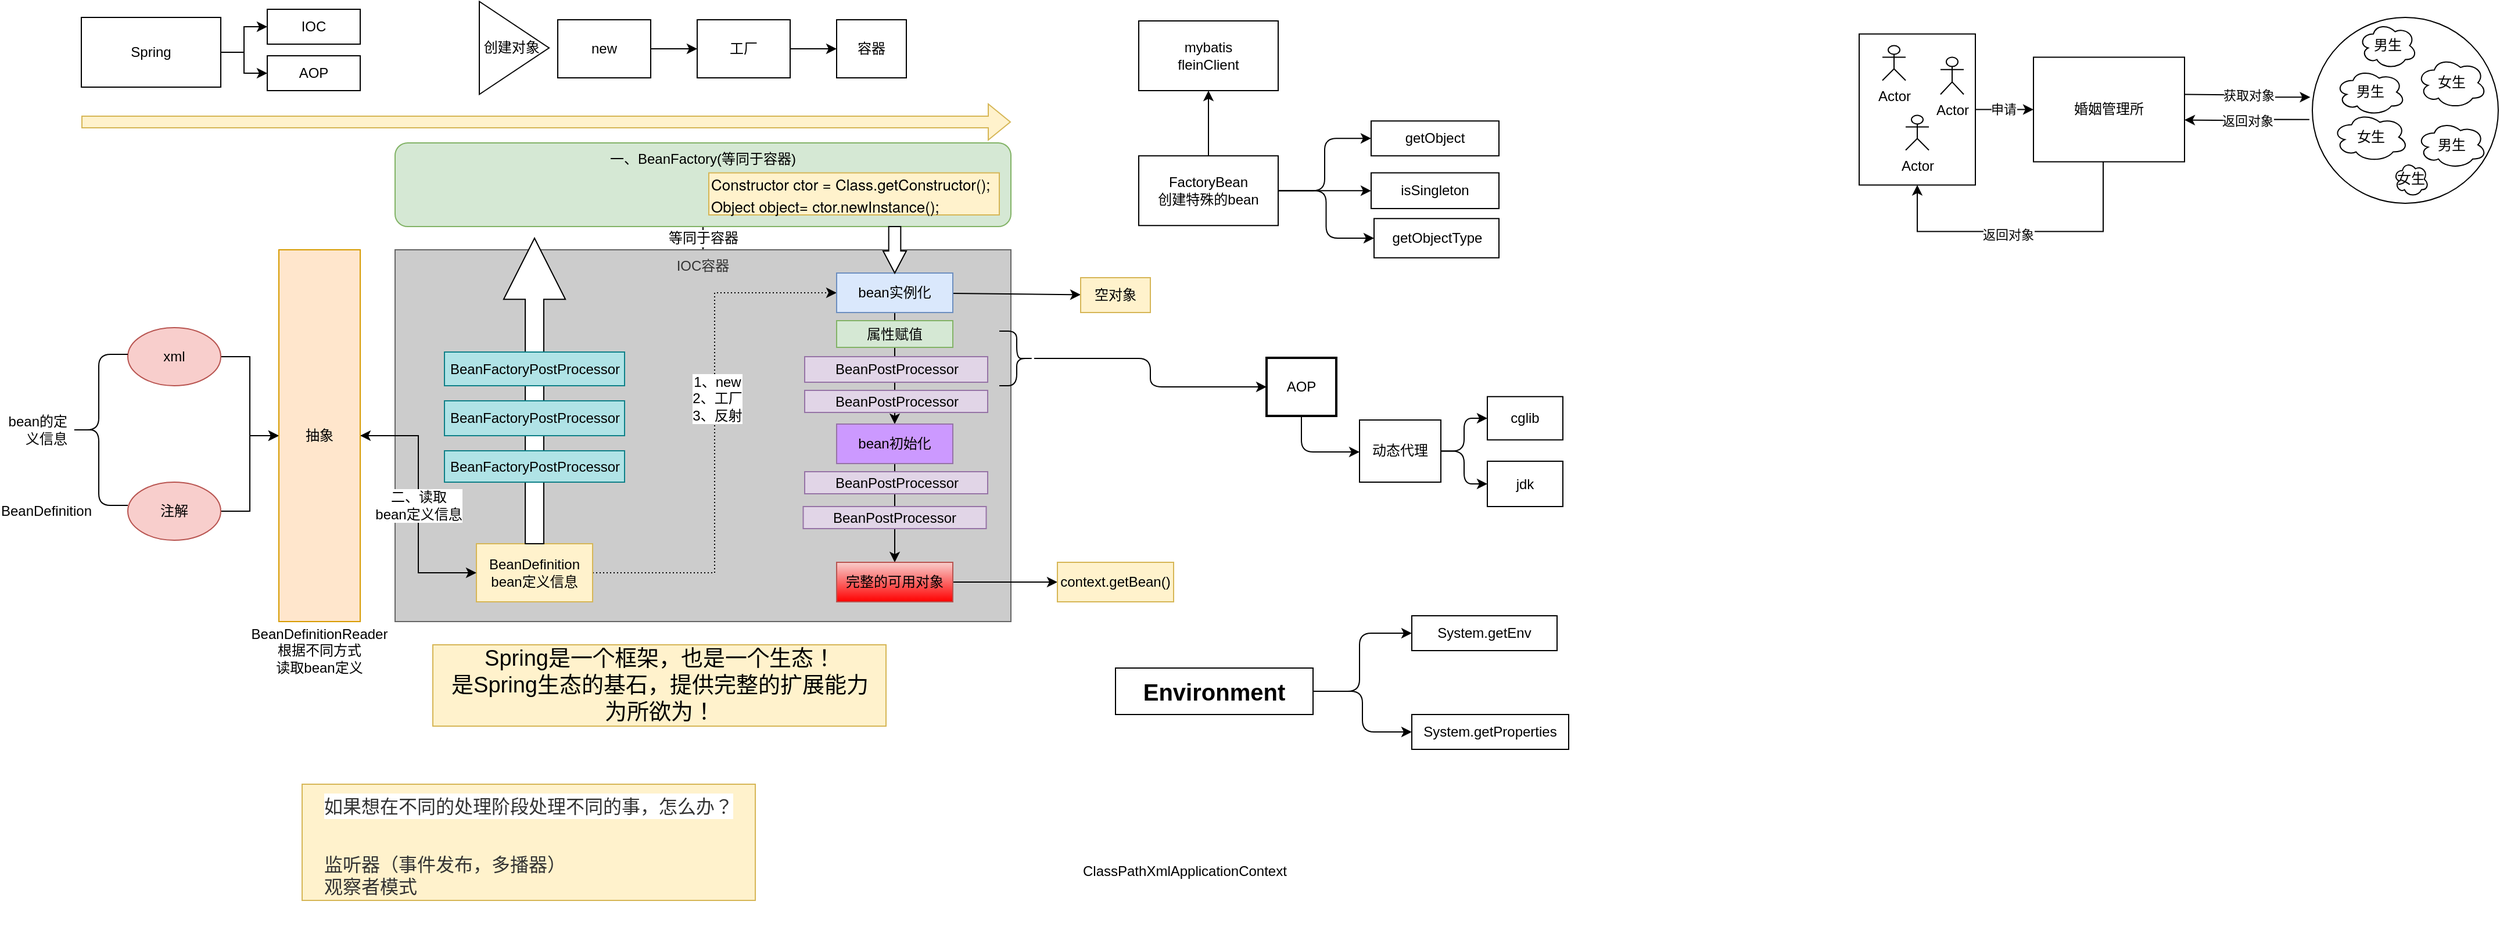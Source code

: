 <mxfile version="20.2.3" type="device" pages="2"><diagram id="kgpKYQtTHZ0yAKxKKP6v" name="Spring整体结构"><mxGraphModel dx="946" dy="609" grid="1" gridSize="10" guides="1" tooltips="1" connect="1" arrows="1" fold="1" page="1" pageScale="1" pageWidth="850" pageHeight="1100" math="0" shadow="0"><root><mxCell id="0"/><mxCell id="1" parent="0"/><mxCell id="DuQkBqiVRN8VABcNxgLt-51" style="edgeStyle=orthogonalEdgeStyle;rounded=0;orthogonalLoop=1;jettySize=auto;html=1;entryX=0;entryY=0.5;entryDx=0;entryDy=0;startSize=10;endSize=6;" edge="1" parent="1" source="DuQkBqiVRN8VABcNxgLt-45" target="DuQkBqiVRN8VABcNxgLt-23"><mxGeometry relative="1" as="geometry"/></mxCell><mxCell id="DuQkBqiVRN8VABcNxgLt-55" value="申请" style="edgeLabel;html=1;align=center;verticalAlign=middle;resizable=0;points=[];" vertex="1" connectable="0" parent="DuQkBqiVRN8VABcNxgLt-51"><mxGeometry x="-0.04" y="1" relative="1" as="geometry"><mxPoint as="offset"/></mxGeometry></mxCell><mxCell id="DuQkBqiVRN8VABcNxgLt-45" value="" style="rounded=0;whiteSpace=wrap;html=1;" vertex="1" parent="1"><mxGeometry x="1600" y="34.25" width="100" height="130" as="geometry"/></mxCell><mxCell id="DuQkBqiVRN8VABcNxgLt-56" value="返回对象" style="edgeStyle=orthogonalEdgeStyle;rounded=0;orthogonalLoop=1;jettySize=auto;html=1;startSize=10;endSize=6;exitX=-0.016;exitY=0.549;exitDx=0;exitDy=0;exitPerimeter=0;" edge="1" parent="1" source="DuQkBqiVRN8VABcNxgLt-41"><mxGeometry relative="1" as="geometry"><mxPoint x="1918" y="108.25" as="sourcePoint"/><mxPoint x="1880" y="108.25" as="targetPoint"/></mxGeometry></mxCell><mxCell id="DuQkBqiVRN8VABcNxgLt-41" value="" style="ellipse;whiteSpace=wrap;html=1;aspect=fixed;" vertex="1" parent="1"><mxGeometry x="1990" y="20.0" width="160" height="160" as="geometry"/></mxCell><mxCell id="DuQkBqiVRN8VABcNxgLt-4" value="" style="edgeStyle=orthogonalEdgeStyle;rounded=0;orthogonalLoop=1;jettySize=auto;html=1;" edge="1" parent="1" source="DuQkBqiVRN8VABcNxgLt-1" target="DuQkBqiVRN8VABcNxgLt-3"><mxGeometry relative="1" as="geometry"/></mxCell><mxCell id="DuQkBqiVRN8VABcNxgLt-6" style="edgeStyle=orthogonalEdgeStyle;rounded=0;orthogonalLoop=1;jettySize=auto;html=1;" edge="1" parent="1" source="DuQkBqiVRN8VABcNxgLt-1" target="DuQkBqiVRN8VABcNxgLt-5"><mxGeometry relative="1" as="geometry"/></mxCell><mxCell id="DuQkBqiVRN8VABcNxgLt-1" value="Spring" style="rounded=0;whiteSpace=wrap;html=1;" vertex="1" parent="1"><mxGeometry x="70" y="20" width="120" height="60" as="geometry"/></mxCell><mxCell id="DuQkBqiVRN8VABcNxgLt-3" value="IOC" style="whiteSpace=wrap;html=1;rounded=0;" vertex="1" parent="1"><mxGeometry x="230" y="13" width="80" height="30" as="geometry"/></mxCell><mxCell id="DuQkBqiVRN8VABcNxgLt-5" value="AOP" style="whiteSpace=wrap;html=1;rounded=0;" vertex="1" parent="1"><mxGeometry x="230" y="53" width="80" height="30" as="geometry"/></mxCell><mxCell id="DuQkBqiVRN8VABcNxgLt-9" value="" style="edgeStyle=orthogonalEdgeStyle;rounded=0;orthogonalLoop=1;jettySize=auto;html=1;" edge="1" parent="1" source="DuQkBqiVRN8VABcNxgLt-7" target="DuQkBqiVRN8VABcNxgLt-8"><mxGeometry relative="1" as="geometry"/></mxCell><mxCell id="DuQkBqiVRN8VABcNxgLt-7" value="new" style="rounded=0;whiteSpace=wrap;html=1;" vertex="1" parent="1"><mxGeometry x="480" y="22" width="80" height="50" as="geometry"/></mxCell><mxCell id="DuQkBqiVRN8VABcNxgLt-11" value="" style="edgeStyle=orthogonalEdgeStyle;rounded=0;orthogonalLoop=1;jettySize=auto;html=1;" edge="1" parent="1" source="DuQkBqiVRN8VABcNxgLt-8" target="DuQkBqiVRN8VABcNxgLt-10"><mxGeometry relative="1" as="geometry"/></mxCell><mxCell id="DuQkBqiVRN8VABcNxgLt-8" value="工厂" style="whiteSpace=wrap;html=1;rounded=0;" vertex="1" parent="1"><mxGeometry x="600" y="22" width="80" height="50" as="geometry"/></mxCell><mxCell id="DuQkBqiVRN8VABcNxgLt-10" value="容器" style="whiteSpace=wrap;html=1;rounded=0;" vertex="1" parent="1"><mxGeometry x="720" y="22" width="60" height="50" as="geometry"/></mxCell><mxCell id="DuQkBqiVRN8VABcNxgLt-58" style="edgeStyle=orthogonalEdgeStyle;rounded=0;orthogonalLoop=1;jettySize=auto;html=1;startSize=10;endSize=6;" edge="1" parent="1" source="DuQkBqiVRN8VABcNxgLt-13" target="DuQkBqiVRN8VABcNxgLt-69"><mxGeometry relative="1" as="geometry"><mxPoint x="235" y="266.5" as="targetPoint"/><Array as="points"/></mxGeometry></mxCell><mxCell id="DuQkBqiVRN8VABcNxgLt-13" value="xml" style="ellipse;whiteSpace=wrap;html=1;fillColor=#f8cecc;strokeColor=#b85450;" vertex="1" parent="1"><mxGeometry x="110" y="287" width="80" height="50" as="geometry"/></mxCell><mxCell id="DuQkBqiVRN8VABcNxgLt-73" style="edgeStyle=orthogonalEdgeStyle;rounded=0;orthogonalLoop=1;jettySize=auto;html=1;entryX=0;entryY=0.5;entryDx=0;entryDy=0;startSize=10;endSize=6;" edge="1" parent="1" source="DuQkBqiVRN8VABcNxgLt-14" target="DuQkBqiVRN8VABcNxgLt-69"><mxGeometry relative="1" as="geometry"/></mxCell><mxCell id="DuQkBqiVRN8VABcNxgLt-14" value="注解" style="ellipse;whiteSpace=wrap;html=1;fillColor=#f8cecc;strokeColor=#b85450;" vertex="1" parent="1"><mxGeometry x="110" y="420" width="80" height="50" as="geometry"/></mxCell><mxCell id="DuQkBqiVRN8VABcNxgLt-157" value="" style="edgeStyle=orthogonalEdgeStyle;orthogonalLoop=1;jettySize=auto;html=1;fontFamily=Helvetica;fontSize=12;fontColor=default;endArrow=classic;startSize=10;endSize=6;" edge="1" parent="1" source="DuQkBqiVRN8VABcNxgLt-15" target="DuQkBqiVRN8VABcNxgLt-69"><mxGeometry relative="1" as="geometry"/></mxCell><mxCell id="DuQkBqiVRN8VABcNxgLt-15" value="IOC容器" style="rounded=0;whiteSpace=wrap;html=1;labelPosition=center;verticalLabelPosition=middle;align=center;verticalAlign=top;fillColor=#CCCCCC;fontColor=#333333;strokeColor=#666666;" vertex="1" parent="1"><mxGeometry x="340" y="220" width="530" height="320" as="geometry"/></mxCell><mxCell id="DuQkBqiVRN8VABcNxgLt-20" value="" style="shape=flexArrow;endArrow=classic;html=1;rounded=0;fillColor=#fff2cc;strokeColor=#d6b656;endSize=6;startSize=10;" edge="1" parent="1"><mxGeometry width="50" height="50" relative="1" as="geometry"><mxPoint x="70" y="110" as="sourcePoint"/><mxPoint x="870" y="110" as="targetPoint"/></mxGeometry></mxCell><mxCell id="ebe58x570X9mP_cgalRo-2" value="等同于容器" style="edgeStyle=orthogonalEdgeStyle;orthogonalLoop=1;jettySize=auto;html=1;fontFamily=Helvetica;fontSize=12;fontColor=default;endArrow=classic;startSize=10;endSize=6;" edge="1" parent="1" source="DuQkBqiVRN8VABcNxgLt-21" target="DuQkBqiVRN8VABcNxgLt-15"><mxGeometry relative="1" as="geometry"/></mxCell><mxCell id="DuQkBqiVRN8VABcNxgLt-21" value="一、BeanFactory(等同于容器)" style="rounded=1;whiteSpace=wrap;html=1;fillColor=#d5e8d4;strokeColor=#82b366;verticalAlign=top;" vertex="1" parent="1"><mxGeometry x="340" y="128" width="530" height="72" as="geometry"/></mxCell><mxCell id="DuQkBqiVRN8VABcNxgLt-42" value="获取对象" style="edgeStyle=orthogonalEdgeStyle;rounded=0;orthogonalLoop=1;jettySize=auto;html=1;startSize=10;endSize=6;entryX=-0.011;entryY=0.429;entryDx=0;entryDy=0;entryPerimeter=0;" edge="1" parent="1" target="DuQkBqiVRN8VABcNxgLt-41"><mxGeometry relative="1" as="geometry"><mxPoint x="1880" y="86.25" as="sourcePoint"/><mxPoint x="1918" y="86.25" as="targetPoint"/></mxGeometry></mxCell><mxCell id="DuQkBqiVRN8VABcNxgLt-48" style="edgeStyle=orthogonalEdgeStyle;rounded=0;orthogonalLoop=1;jettySize=auto;html=1;entryX=0.5;entryY=1;entryDx=0;entryDy=0;startSize=10;endSize=6;" edge="1" parent="1" source="DuQkBqiVRN8VABcNxgLt-23" target="DuQkBqiVRN8VABcNxgLt-45"><mxGeometry relative="1" as="geometry"><Array as="points"><mxPoint x="1810" y="204.25"/><mxPoint x="1650" y="204.25"/></Array></mxGeometry></mxCell><mxCell id="DuQkBqiVRN8VABcNxgLt-49" value="返回对象" style="edgeLabel;html=1;align=center;verticalAlign=middle;resizable=0;points=[];" vertex="1" connectable="0" parent="DuQkBqiVRN8VABcNxgLt-48"><mxGeometry x="0.092" y="2" relative="1" as="geometry"><mxPoint as="offset"/></mxGeometry></mxCell><mxCell id="DuQkBqiVRN8VABcNxgLt-23" value="婚姻管理所" style="rounded=0;whiteSpace=wrap;html=1;" vertex="1" parent="1"><mxGeometry x="1750" y="54.25" width="130" height="90" as="geometry"/></mxCell><mxCell id="DuQkBqiVRN8VABcNxgLt-24" value="Actor" style="shape=umlActor;verticalLabelPosition=bottom;verticalAlign=top;html=1;outlineConnect=0;" vertex="1" parent="1"><mxGeometry x="1620" y="44.25" width="20" height="30" as="geometry"/></mxCell><mxCell id="DuQkBqiVRN8VABcNxgLt-25" value="男生&lt;br&gt;" style="ellipse;shape=cloud;whiteSpace=wrap;html=1;" vertex="1" parent="1"><mxGeometry x="2010" y="64.25" width="60" height="40" as="geometry"/></mxCell><mxCell id="DuQkBqiVRN8VABcNxgLt-26" value="女生" style="ellipse;shape=cloud;whiteSpace=wrap;html=1;" vertex="1" parent="1"><mxGeometry x="2080" y="54.25" width="60" height="44" as="geometry"/></mxCell><mxCell id="DuQkBqiVRN8VABcNxgLt-28" value="Actor" style="shape=umlActor;verticalLabelPosition=bottom;verticalAlign=top;html=1;outlineConnect=0;" vertex="1" parent="1"><mxGeometry x="1670" y="54.25" width="20" height="32" as="geometry"/></mxCell><mxCell id="DuQkBqiVRN8VABcNxgLt-29" value="Actor" style="shape=umlActor;verticalLabelPosition=bottom;verticalAlign=top;html=1;outlineConnect=0;" vertex="1" parent="1"><mxGeometry x="1640" y="104.25" width="20" height="30" as="geometry"/></mxCell><mxCell id="DuQkBqiVRN8VABcNxgLt-37" value="男生&lt;br&gt;" style="ellipse;shape=cloud;whiteSpace=wrap;html=1;" vertex="1" parent="1"><mxGeometry x="2030" y="24.25" width="50" height="40" as="geometry"/></mxCell><mxCell id="DuQkBqiVRN8VABcNxgLt-38" value="男生&lt;br&gt;" style="ellipse;shape=cloud;whiteSpace=wrap;html=1;" vertex="1" parent="1"><mxGeometry x="2080" y="109.25" width="60" height="40.75" as="geometry"/></mxCell><mxCell id="DuQkBqiVRN8VABcNxgLt-39" value="女生" style="ellipse;shape=cloud;whiteSpace=wrap;html=1;" vertex="1" parent="1"><mxGeometry x="2007.5" y="101.75" width="65" height="42.5" as="geometry"/></mxCell><mxCell id="DuQkBqiVRN8VABcNxgLt-57" value="女生" style="ellipse;shape=cloud;whiteSpace=wrap;html=1;" vertex="1" parent="1"><mxGeometry x="2060" y="144.25" width="30" height="30" as="geometry"/></mxCell><mxCell id="DuQkBqiVRN8VABcNxgLt-64" value="bean的定义信息" style="shape=curlyBracket;whiteSpace=wrap;html=1;rounded=1;labelPosition=left;verticalLabelPosition=middle;align=right;verticalAlign=middle;" vertex="1" parent="1"><mxGeometry x="60" y="310" width="50" height="130" as="geometry"/></mxCell><mxCell id="DuQkBqiVRN8VABcNxgLt-66" value="BeanDefinition" style="text;html=1;strokeColor=none;fillColor=none;align=center;verticalAlign=middle;whiteSpace=wrap;rounded=0;" vertex="1" parent="1"><mxGeometry y="430" width="80" height="30" as="geometry"/></mxCell><mxCell id="DuQkBqiVRN8VABcNxgLt-83" style="edgeStyle=orthogonalEdgeStyle;rounded=0;orthogonalLoop=1;jettySize=auto;html=1;entryX=0;entryY=0.5;entryDx=0;entryDy=0;startSize=10;endSize=6;dashed=1;dashPattern=1 2;" edge="1" parent="1" source="DuQkBqiVRN8VABcNxgLt-68" target="DuQkBqiVRN8VABcNxgLt-75"><mxGeometry relative="1" as="geometry"/></mxCell><mxCell id="DuQkBqiVRN8VABcNxgLt-100" value="1、new&lt;br&gt;2、工厂&lt;br&gt;3、反射" style="edgeLabel;html=1;align=center;verticalAlign=middle;resizable=0;points=[];fontSize=12;fontFamily=Helvetica;fontColor=default;" vertex="1" connectable="0" parent="DuQkBqiVRN8VABcNxgLt-83"><mxGeometry x="0.13" y="-1" relative="1" as="geometry"><mxPoint x="1" as="offset"/></mxGeometry></mxCell><mxCell id="DuQkBqiVRN8VABcNxgLt-68" value="BeanDefinition&lt;br&gt;bean定义信息" style="rounded=0;whiteSpace=wrap;html=1;fillColor=#fff2cc;strokeColor=#d6b656;" vertex="1" parent="1"><mxGeometry x="410" y="473" width="100" height="50" as="geometry"/></mxCell><mxCell id="DuQkBqiVRN8VABcNxgLt-74" style="edgeStyle=orthogonalEdgeStyle;rounded=0;orthogonalLoop=1;jettySize=auto;html=1;entryX=0;entryY=0.5;entryDx=0;entryDy=0;startSize=10;endSize=6;" edge="1" parent="1" source="DuQkBqiVRN8VABcNxgLt-69" target="DuQkBqiVRN8VABcNxgLt-68"><mxGeometry relative="1" as="geometry"/></mxCell><mxCell id="DuQkBqiVRN8VABcNxgLt-156" value="二、读取&lt;br&gt;bean定义信息" style="edgeLabel;html=1;align=center;verticalAlign=middle;resizable=0;points=[];fontSize=12;fontFamily=Helvetica;fontColor=default;" vertex="1" connectable="0" parent="DuQkBqiVRN8VABcNxgLt-74"><mxGeometry x="-0.642" y="-1" relative="1" as="geometry"><mxPoint x="11" y="59" as="offset"/></mxGeometry></mxCell><mxCell id="DuQkBqiVRN8VABcNxgLt-69" value="抽象" style="rounded=0;whiteSpace=wrap;html=1;verticalAlign=middle;fillColor=#ffe6cc;strokeColor=#d79b00;" vertex="1" parent="1"><mxGeometry x="240" y="220" width="70" height="320" as="geometry"/></mxCell><mxCell id="DuQkBqiVRN8VABcNxgLt-70" value="BeanDefinitionReader&lt;br&gt;根据不同方式&lt;br&gt;读取bean定义" style="text;html=1;strokeColor=none;fillColor=none;align=center;verticalAlign=middle;whiteSpace=wrap;rounded=0;" vertex="1" parent="1"><mxGeometry x="235" y="550" width="80" height="30" as="geometry"/></mxCell><mxCell id="DuQkBqiVRN8VABcNxgLt-96" style="rounded=0;orthogonalLoop=1;jettySize=auto;html=1;fontSize=12;startSize=10;endSize=6;elbow=vertical;" edge="1" parent="1" source="DuQkBqiVRN8VABcNxgLt-75" target="DuQkBqiVRN8VABcNxgLt-93"><mxGeometry relative="1" as="geometry"/></mxCell><mxCell id="DuQkBqiVRN8VABcNxgLt-99" style="edgeStyle=orthogonalEdgeStyle;orthogonalLoop=1;jettySize=auto;html=1;fontFamily=Helvetica;fontSize=12;fontColor=default;endArrow=classic;startSize=10;endSize=6;" edge="1" parent="1" source="DuQkBqiVRN8VABcNxgLt-75" target="DuQkBqiVRN8VABcNxgLt-77"><mxGeometry relative="1" as="geometry"/></mxCell><mxCell id="DuQkBqiVRN8VABcNxgLt-75" value="bean实例化" style="rounded=0;whiteSpace=wrap;html=1;fillColor=#dae8fc;strokeColor=#6c8ebf;" vertex="1" parent="1"><mxGeometry x="720" y="240" width="100" height="34" as="geometry"/></mxCell><mxCell id="DuQkBqiVRN8VABcNxgLt-105" style="edgeStyle=orthogonalEdgeStyle;orthogonalLoop=1;jettySize=auto;html=1;fontFamily=Helvetica;fontSize=12;fontColor=default;endArrow=classic;startSize=10;endSize=6;" edge="1" parent="1" source="DuQkBqiVRN8VABcNxgLt-77" target="DuQkBqiVRN8VABcNxgLt-101"><mxGeometry relative="1" as="geometry"/></mxCell><mxCell id="DuQkBqiVRN8VABcNxgLt-77" value="bean初始化" style="rounded=0;whiteSpace=wrap;html=1;fillColor=#CC99FF;strokeColor=#9673a6;" vertex="1" parent="1"><mxGeometry x="720" y="370" width="100" height="34" as="geometry"/></mxCell><mxCell id="DuQkBqiVRN8VABcNxgLt-91" value="&lt;p style=&quot;margin: 0px; font-variant-numeric: normal; font-variant-east-asian: normal; font-stretch: normal; font-size: 13px; line-height: normal; font-family: &amp;quot;Helvetica Neue&amp;quot;;&quot; class=&quot;p1&quot;&gt;Constructor ctor = Class.getConstructor();&lt;/p&gt;&lt;p style=&quot;margin: 0px; font-variant-numeric: normal; font-variant-east-asian: normal; font-stretch: normal; font-size: 13px; line-height: normal; font-family: &amp;quot;Helvetica Neue&amp;quot;;&quot; class=&quot;p1&quot;&gt;&lt;span style=&quot;background-color: initial;&quot;&gt;Object object= ctor.newInstance&lt;/span&gt;();&lt;/p&gt;" style="text;html=1;strokeColor=#d6b656;fillColor=#fff2cc;align=left;verticalAlign=middle;whiteSpace=wrap;rounded=0;fontSize=12;" vertex="1" parent="1"><mxGeometry x="610" y="153.78" width="250" height="36.22" as="geometry"/></mxCell><mxCell id="DuQkBqiVRN8VABcNxgLt-93" value="空对象" style="text;html=1;strokeColor=#d6b656;fillColor=#fff2cc;align=center;verticalAlign=middle;whiteSpace=wrap;rounded=0;fontSize=12;" vertex="1" parent="1"><mxGeometry x="930" y="244" width="60" height="30" as="geometry"/></mxCell><mxCell id="DuQkBqiVRN8VABcNxgLt-104" value="" style="edgeStyle=orthogonalEdgeStyle;orthogonalLoop=1;jettySize=auto;html=1;fontFamily=Helvetica;fontSize=12;fontColor=default;endArrow=classic;startSize=10;endSize=6;" edge="1" parent="1" source="DuQkBqiVRN8VABcNxgLt-101" target="DuQkBqiVRN8VABcNxgLt-103"><mxGeometry relative="1" as="geometry"/></mxCell><mxCell id="DuQkBqiVRN8VABcNxgLt-101" value="完整的可用对象" style="rounded=0;whiteSpace=wrap;html=1;fillColor=#f8cecc;strokeColor=#b85450;gradientColor=#FF0000;" vertex="1" parent="1"><mxGeometry x="720" y="489" width="100" height="34" as="geometry"/></mxCell><mxCell id="DuQkBqiVRN8VABcNxgLt-103" value="context.getBean()" style="rounded=0;whiteSpace=wrap;html=1;fillColor=#fff2cc;strokeColor=#d6b656;" vertex="1" parent="1"><mxGeometry x="910" y="489" width="100" height="34" as="geometry"/></mxCell><mxCell id="DuQkBqiVRN8VABcNxgLt-106" value="Spring是一个框架，也是一个生态！&lt;br style=&quot;font-size: 19px;&quot;&gt;是Spring生态的基石，提供完整的扩展能力&lt;br&gt;为所欲为！" style="text;html=1;strokeColor=#d6b656;fillColor=#fff2cc;align=center;verticalAlign=middle;whiteSpace=wrap;rounded=0;fontFamily=Helvetica;fontSize=19;" vertex="1" parent="1"><mxGeometry x="372.5" y="560" width="390" height="70" as="geometry"/></mxCell><mxCell id="DuQkBqiVRN8VABcNxgLt-107" value="" style="shape=singleArrow;direction=north;whiteSpace=wrap;html=1;fontFamily=Helvetica;fontSize=22;fontColor=default;" vertex="1" parent="1"><mxGeometry x="433.44" y="210" width="53.12" height="263" as="geometry"/></mxCell><mxCell id="DuQkBqiVRN8VABcNxgLt-109" value="BeanFactoryPostProcessor" style="rounded=0;whiteSpace=wrap;html=1;fontFamily=Helvetica;fontSize=12;fillColor=#b0e3e6;strokeColor=#0e8088;" vertex="1" parent="1"><mxGeometry x="382.5" y="308" width="155" height="29" as="geometry"/></mxCell><mxCell id="DuQkBqiVRN8VABcNxgLt-110" value="BeanFactoryPostProcessor" style="rounded=0;whiteSpace=wrap;html=1;fontFamily=Helvetica;fontSize=12;fillColor=#b0e3e6;strokeColor=#0e8088;" vertex="1" parent="1"><mxGeometry x="382.5" y="350" width="155" height="30" as="geometry"/></mxCell><mxCell id="DuQkBqiVRN8VABcNxgLt-111" value="BeanFactoryPostProcessor" style="rounded=0;whiteSpace=wrap;html=1;fontFamily=Helvetica;fontSize=12;fillColor=#b0e3e6;strokeColor=#0e8088;" vertex="1" parent="1"><mxGeometry x="382.5" y="393" width="155" height="27" as="geometry"/></mxCell><mxCell id="DuQkBqiVRN8VABcNxgLt-114" value="BeanPostProcessor" style="rounded=0;whiteSpace=wrap;html=1;fontFamily=Helvetica;fontSize=12;fillColor=#e1d5e7;strokeColor=#9673a6;" vertex="1" parent="1"><mxGeometry x="692.5" y="312" width="157.5" height="22" as="geometry"/></mxCell><mxCell id="DuQkBqiVRN8VABcNxgLt-115" value="BeanPostProcessor" style="rounded=0;whiteSpace=wrap;html=1;fontFamily=Helvetica;fontSize=12;fillColor=#e1d5e7;strokeColor=#9673a6;" vertex="1" parent="1"><mxGeometry x="692.5" y="341" width="157.5" height="19" as="geometry"/></mxCell><mxCell id="DuQkBqiVRN8VABcNxgLt-116" value="BeanPostProcessor" style="rounded=0;whiteSpace=wrap;html=1;fontFamily=Helvetica;fontSize=12;fillColor=#e1d5e7;strokeColor=#9673a6;" vertex="1" parent="1"><mxGeometry x="692.5" y="411" width="157.5" height="19" as="geometry"/></mxCell><mxCell id="DuQkBqiVRN8VABcNxgLt-117" value="BeanPostProcessor" style="rounded=0;whiteSpace=wrap;html=1;fontFamily=Helvetica;fontSize=12;fillColor=#e1d5e7;strokeColor=#9673a6;" vertex="1" parent="1"><mxGeometry x="691.25" y="441" width="157.5" height="19" as="geometry"/></mxCell><mxCell id="DuQkBqiVRN8VABcNxgLt-120" value="" style="edgeStyle=orthogonalEdgeStyle;orthogonalLoop=1;jettySize=auto;html=1;fontFamily=Helvetica;fontSize=12;fontColor=default;endArrow=classic;startSize=10;endSize=6;" edge="1" parent="1" source="DuQkBqiVRN8VABcNxgLt-118" target="DuQkBqiVRN8VABcNxgLt-119"><mxGeometry relative="1" as="geometry"><Array as="points"><mxPoint x="1120" y="394"/><mxPoint x="1120" y="397"/></Array></mxGeometry></mxCell><mxCell id="DuQkBqiVRN8VABcNxgLt-118" value="AOP" style="rounded=0;whiteSpace=wrap;html=1;fontFamily=Helvetica;fontSize=12;fontColor=default;strokeWidth=2;" vertex="1" parent="1"><mxGeometry x="1090" y="313" width="60" height="50" as="geometry"/></mxCell><mxCell id="DuQkBqiVRN8VABcNxgLt-124" value="" style="edgeStyle=orthogonalEdgeStyle;orthogonalLoop=1;jettySize=auto;html=1;fontFamily=Helvetica;fontSize=12;fontColor=default;endArrow=classic;startSize=10;endSize=6;" edge="1" parent="1" source="DuQkBqiVRN8VABcNxgLt-119" target="DuQkBqiVRN8VABcNxgLt-122"><mxGeometry relative="1" as="geometry"/></mxCell><mxCell id="DuQkBqiVRN8VABcNxgLt-128" value="" style="edgeStyle=orthogonalEdgeStyle;orthogonalLoop=1;jettySize=auto;html=1;fontFamily=Helvetica;fontSize=12;fontColor=default;endArrow=classic;startSize=10;endSize=6;" edge="1" parent="1" source="DuQkBqiVRN8VABcNxgLt-119" target="DuQkBqiVRN8VABcNxgLt-127"><mxGeometry relative="1" as="geometry"/></mxCell><mxCell id="DuQkBqiVRN8VABcNxgLt-119" value="动态代理" style="whiteSpace=wrap;html=1;rounded=0;" vertex="1" parent="1"><mxGeometry x="1170" y="366.5" width="70" height="53.5" as="geometry"/></mxCell><mxCell id="DuQkBqiVRN8VABcNxgLt-122" value="cglib" style="whiteSpace=wrap;html=1;rounded=0;" vertex="1" parent="1"><mxGeometry x="1280" y="346.38" width="65" height="37.25" as="geometry"/></mxCell><mxCell id="DuQkBqiVRN8VABcNxgLt-127" value="jdk" style="whiteSpace=wrap;html=1;rounded=0;" vertex="1" parent="1"><mxGeometry x="1280" y="402" width="65" height="39" as="geometry"/></mxCell><mxCell id="DuQkBqiVRN8VABcNxgLt-132" value="" style="edgeStyle=orthogonalEdgeStyle;orthogonalLoop=1;jettySize=auto;html=1;fontFamily=Helvetica;fontSize=12;fontColor=default;endArrow=classic;startSize=10;endSize=6;" edge="1" parent="1" source="DuQkBqiVRN8VABcNxgLt-129" target="DuQkBqiVRN8VABcNxgLt-118"><mxGeometry relative="1" as="geometry"/></mxCell><mxCell id="DuQkBqiVRN8VABcNxgLt-129" value="" style="shape=curlyBracket;whiteSpace=wrap;html=1;rounded=1;labelPosition=left;verticalLabelPosition=middle;align=right;verticalAlign=middle;rotation=-180;" vertex="1" parent="1"><mxGeometry x="860" y="290" width="30" height="47" as="geometry"/></mxCell><mxCell id="DuQkBqiVRN8VABcNxgLt-92" value="" style="shape=singleArrow;direction=south;whiteSpace=wrap;html=1;fontSize=12;arrowWidth=0.517;arrowSize=0.475;" vertex="1" parent="1"><mxGeometry x="760" y="200" width="20" height="40" as="geometry"/></mxCell><mxCell id="DuQkBqiVRN8VABcNxgLt-138" value="" style="edgeStyle=orthogonalEdgeStyle;orthogonalLoop=1;jettySize=auto;html=1;fontFamily=Helvetica;fontSize=12;fontColor=default;endArrow=classic;startSize=10;endSize=6;" edge="1" parent="1" source="DuQkBqiVRN8VABcNxgLt-136" target="DuQkBqiVRN8VABcNxgLt-137"><mxGeometry relative="1" as="geometry"/></mxCell><mxCell id="DuQkBqiVRN8VABcNxgLt-140" value="" style="edgeStyle=orthogonalEdgeStyle;orthogonalLoop=1;jettySize=auto;html=1;fontFamily=Helvetica;fontSize=12;fontColor=default;endArrow=classic;startSize=10;endSize=6;" edge="1" parent="1" source="DuQkBqiVRN8VABcNxgLt-136" target="DuQkBqiVRN8VABcNxgLt-139"><mxGeometry relative="1" as="geometry"/></mxCell><mxCell id="DuQkBqiVRN8VABcNxgLt-142" value="" style="edgeStyle=orthogonalEdgeStyle;orthogonalLoop=1;jettySize=auto;html=1;fontFamily=Helvetica;fontSize=12;fontColor=default;endArrow=classic;startSize=10;endSize=6;" edge="1" parent="1" source="DuQkBqiVRN8VABcNxgLt-136" target="DuQkBqiVRN8VABcNxgLt-141"><mxGeometry relative="1" as="geometry"/></mxCell><mxCell id="DuQkBqiVRN8VABcNxgLt-145" value="" style="edgeStyle=orthogonalEdgeStyle;orthogonalLoop=1;jettySize=auto;html=1;fontFamily=Helvetica;fontSize=12;fontColor=default;endArrow=classic;startSize=10;endSize=6;" edge="1" parent="1" source="DuQkBqiVRN8VABcNxgLt-136" target="DuQkBqiVRN8VABcNxgLt-144"><mxGeometry relative="1" as="geometry"/></mxCell><mxCell id="DuQkBqiVRN8VABcNxgLt-136" value="FactoryBean&lt;br&gt;创建特殊的bean" style="rounded=0;whiteSpace=wrap;html=1;fontFamily=Helvetica;fontSize=12;strokeWidth=1;" vertex="1" parent="1"><mxGeometry x="980" y="139.13" width="120" height="60" as="geometry"/></mxCell><mxCell id="DuQkBqiVRN8VABcNxgLt-137" value="getObject" style="rounded=0;whiteSpace=wrap;html=1;fontFamily=Helvetica;fontSize=12;strokeWidth=1;" vertex="1" parent="1"><mxGeometry x="1180" y="109.13" width="110" height="30" as="geometry"/></mxCell><mxCell id="DuQkBqiVRN8VABcNxgLt-139" value="isSingleton" style="whiteSpace=wrap;html=1;rounded=0;strokeWidth=1;" vertex="1" parent="1"><mxGeometry x="1180" y="153.76" width="110" height="30.75" as="geometry"/></mxCell><mxCell id="DuQkBqiVRN8VABcNxgLt-141" value="getObjectType" style="whiteSpace=wrap;html=1;rounded=0;strokeWidth=1;" vertex="1" parent="1"><mxGeometry x="1182.5" y="193.13" width="107.5" height="33.75" as="geometry"/></mxCell><mxCell id="DuQkBqiVRN8VABcNxgLt-144" value="mybatis&lt;br&gt;fleinClient" style="rounded=0;whiteSpace=wrap;html=1;fontFamily=Helvetica;fontSize=12;strokeWidth=1;" vertex="1" parent="1"><mxGeometry x="980" y="23.0" width="120" height="60" as="geometry"/></mxCell><mxCell id="DuQkBqiVRN8VABcNxgLt-148" value="" style="edgeStyle=orthogonalEdgeStyle;orthogonalLoop=1;jettySize=auto;html=1;fontFamily=Helvetica;fontSize=20;fontColor=default;endArrow=classic;startSize=10;endSize=6;" edge="1" parent="1" source="DuQkBqiVRN8VABcNxgLt-146" target="DuQkBqiVRN8VABcNxgLt-147"><mxGeometry relative="1" as="geometry"><Array as="points"><mxPoint x="1170" y="600"/><mxPoint x="1170" y="550"/></Array></mxGeometry></mxCell><mxCell id="DuQkBqiVRN8VABcNxgLt-150" value="" style="edgeStyle=orthogonalEdgeStyle;orthogonalLoop=1;jettySize=auto;html=1;fontFamily=Helvetica;fontSize=20;fontColor=default;endArrow=classic;startSize=10;endSize=6;" edge="1" parent="1" source="DuQkBqiVRN8VABcNxgLt-146" target="DuQkBqiVRN8VABcNxgLt-149"><mxGeometry relative="1" as="geometry"/></mxCell><mxCell id="DuQkBqiVRN8VABcNxgLt-146" value="&lt;font style=&quot;font-size: 20px;&quot;&gt;&lt;b&gt;Environment&lt;/b&gt;&lt;/font&gt;" style="rounded=0;whiteSpace=wrap;html=1;fontFamily=Helvetica;fontSize=12;strokeWidth=1;" vertex="1" parent="1"><mxGeometry x="960" y="580" width="170" height="40" as="geometry"/></mxCell><mxCell id="DuQkBqiVRN8VABcNxgLt-147" value="System.getEnv" style="whiteSpace=wrap;html=1;rounded=0;strokeWidth=1;" vertex="1" parent="1"><mxGeometry x="1215" y="535" width="125" height="30" as="geometry"/></mxCell><mxCell id="DuQkBqiVRN8VABcNxgLt-149" value="System.getProperties" style="whiteSpace=wrap;html=1;rounded=0;strokeWidth=1;" vertex="1" parent="1"><mxGeometry x="1215" y="620" width="135" height="30" as="geometry"/></mxCell><mxCell id="DuQkBqiVRN8VABcNxgLt-153" value="&lt;div style=&quot;text-align: left;&quot;&gt;&lt;span style=&quot;background-color: rgb(255, 255, 255); color: rgb(51, 51, 51); font-family: &amp;quot;Open Sans&amp;quot;, &amp;quot;Clear Sans&amp;quot;, &amp;quot;Helvetica Neue&amp;quot;, Helvetica, Arial, &amp;quot;Segoe UI Emoji&amp;quot;, sans-serif; font-size: 16px; orphans: 4; caret-color: rgb(51, 51, 51);&quot;&gt;如果想在不同的处理阶段处理不同的事，怎么办？&lt;/span&gt;&lt;/div&gt;&lt;div style=&quot;text-align: left;&quot;&gt;&lt;span style=&quot;background-color: rgb(255, 255, 255); color: rgb(51, 51, 51); font-family: &amp;quot;Open Sans&amp;quot;, &amp;quot;Clear Sans&amp;quot;, &amp;quot;Helvetica Neue&amp;quot;, Helvetica, Arial, &amp;quot;Segoe UI Emoji&amp;quot;, sans-serif; font-size: 16px; orphans: 4; caret-color: rgb(51, 51, 51);&quot;&gt;&lt;br&gt;&lt;/span&gt;&lt;/div&gt;&lt;span style=&quot;caret-color: rgb(51, 51, 51); color: rgb(51, 51, 51); font-family: &amp;quot;Open Sans&amp;quot;, &amp;quot;Clear Sans&amp;quot;, &amp;quot;Helvetica Neue&amp;quot;, Helvetica, Arial, &amp;quot;Segoe UI Emoji&amp;quot;, sans-serif; font-size: 16px; orphans: 4; text-size-adjust: auto; background-color: rgb(255, 255, 255);&quot;&gt;&lt;div style=&quot;text-align: left;&quot;&gt;监听器（事件发布，多播器）&lt;/div&gt;&lt;span style=&quot;text-size-adjust: auto;&quot;&gt;&lt;div style=&quot;text-align: left;&quot;&gt;观察者模式&lt;/div&gt;&lt;/span&gt;&lt;/span&gt;" style="text;html=1;strokeColor=#d6b656;fillColor=#fff2cc;align=center;verticalAlign=middle;whiteSpace=wrap;rounded=0;fontFamily=Helvetica;fontSize=24;" vertex="1" parent="1"><mxGeometry x="260" y="680" width="390" height="100" as="geometry"/></mxCell><mxCell id="DuQkBqiVRN8VABcNxgLt-154" value="ClassPathXmlApplicationContext&lt;br&gt;" style="text;html=1;strokeColor=none;fillColor=none;align=left;verticalAlign=middle;whiteSpace=wrap;rounded=0;fontFamily=Helvetica;fontSize=12;fontColor=default;" vertex="1" parent="1"><mxGeometry x="930" y="700" width="360" height="110" as="geometry"/></mxCell><mxCell id="DuQkBqiVRN8VABcNxgLt-155" value="属性赋值" style="rounded=0;whiteSpace=wrap;html=1;fontFamily=Helvetica;fontSize=12;fillColor=#d5e8d4;strokeColor=#82b366;" vertex="1" parent="1"><mxGeometry x="720" y="281" width="100" height="23" as="geometry"/></mxCell><mxCell id="ebe58x570X9mP_cgalRo-1" value="创建对象&lt;span style=&quot;white-space: pre;&quot;&gt;&#9;&lt;/span&gt;" style="triangle;whiteSpace=wrap;html=1;rounded=0;fontFamily=Helvetica;fontSize=12;fontColor=default;strokeColor=default;strokeWidth=1;fillColor=default;" vertex="1" parent="1"><mxGeometry x="412.5" y="6.25" width="60" height="80" as="geometry"/></mxCell></root></mxGraphModel></diagram><diagram id="1i1Y5NoFzca2eoW4-S9Z" name="第 2 页"><mxGraphModel dx="946" dy="609" grid="1" gridSize="10" guides="1" tooltips="1" connect="1" arrows="1" fold="1" page="1" pageScale="1" pageWidth="827" pageHeight="1169" math="0" shadow="0"><root><mxCell id="0"/><mxCell id="1" parent="0"/><mxCell id="U4RIa0SV3ri8egFQ4R7t-1" value="" style="rounded=0;whiteSpace=wrap;html=1;fontFamily=Helvetica;fontSize=12;fontColor=default;strokeColor=default;strokeWidth=1;fillColor=default;" vertex="1" parent="1"><mxGeometry x="90" y="110" width="120" height="60" as="geometry"/></mxCell></root></mxGraphModel></diagram></mxfile>